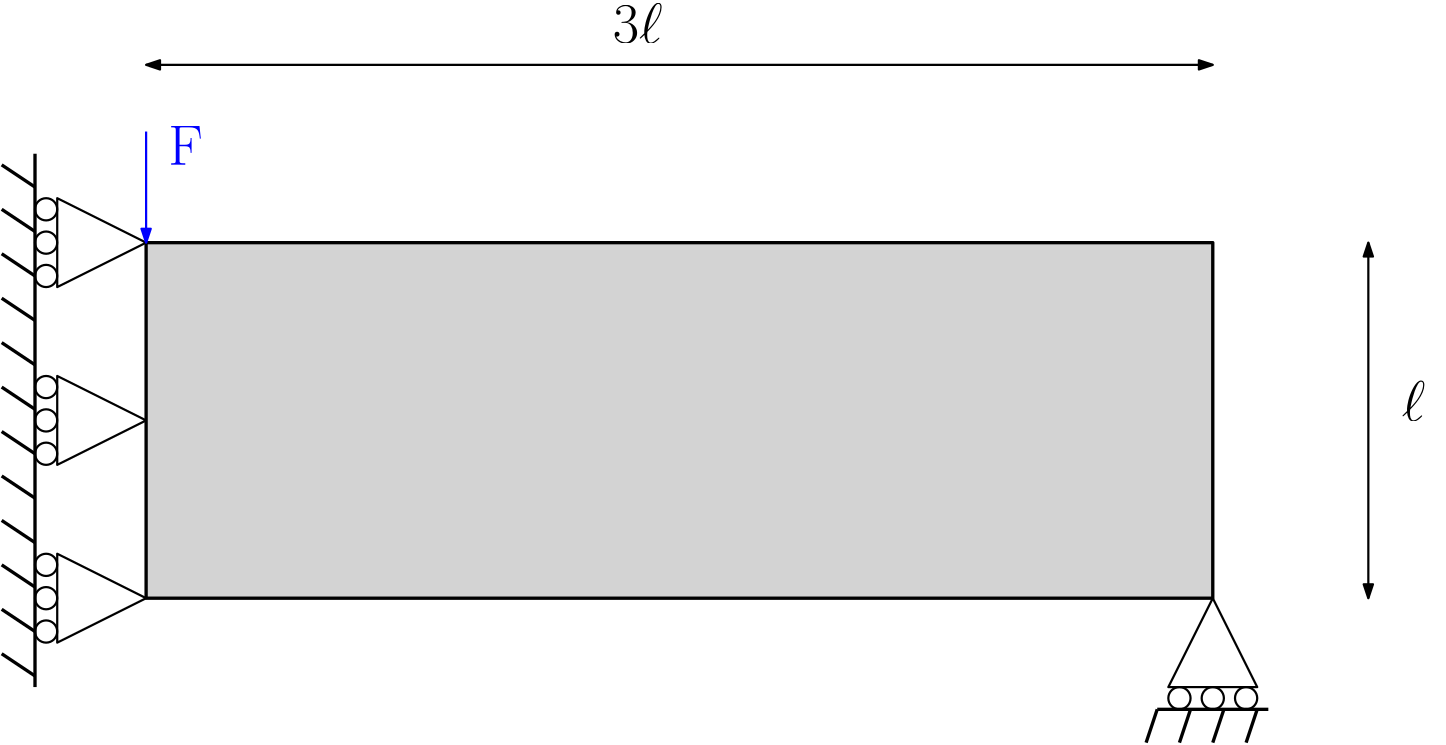 <?xml version="1.0"?>
<!DOCTYPE ipe SYSTEM "ipe.dtd">
<ipe version="70206" creator="Ipe 7.2.7">
<info created="D:20181203165230" modified="D:20181203165230"/>
<ipestyle name="basic">
<symbol name="arrow/arc(spx)">
<path stroke="sym-stroke" fill="sym-stroke" pen="sym-pen">
0 0 m
-1 0.333 l
-1 -0.333 l
h
</path>
</symbol>
<symbol name="arrow/farc(spx)">
<path stroke="sym-stroke" fill="white" pen="sym-pen">
0 0 m
-1 0.333 l
-1 -0.333 l
h
</path>
</symbol>
<symbol name="arrow/ptarc(spx)">
<path stroke="sym-stroke" fill="sym-stroke" pen="sym-pen">
0 0 m
-1 0.333 l
-0.8 0 l
-1 -0.333 l
h
</path>
</symbol>
<symbol name="arrow/fptarc(spx)">
<path stroke="sym-stroke" fill="white" pen="sym-pen">
0 0 m
-1 0.333 l
-0.8 0 l
-1 -0.333 l
h
</path>
</symbol>
<symbol name="mark/circle(sx)" transformations="translations">
<path fill="sym-stroke">
0.6 0 0 0.6 0 0 e
0.4 0 0 0.4 0 0 e
</path>
</symbol>
<symbol name="mark/disk(sx)" transformations="translations">
<path fill="sym-stroke">
0.6 0 0 0.6 0 0 e
</path>
</symbol>
<symbol name="mark/fdisk(sfx)" transformations="translations">
<group>
<path fill="sym-fill">
0.5 0 0 0.5 0 0 e
</path>
<path fill="sym-stroke" fillrule="eofill">
0.6 0 0 0.6 0 0 e
0.4 0 0 0.4 0 0 e
</path>
</group>
</symbol>
<symbol name="mark/box(sx)" transformations="translations">
<path fill="sym-stroke" fillrule="eofill">
-0.6 -0.6 m
0.6 -0.6 l
0.6 0.6 l
-0.6 0.6 l
h
-0.4 -0.4 m
0.4 -0.4 l
0.4 0.4 l
-0.4 0.4 l
h
</path>
</symbol>
<symbol name="mark/square(sx)" transformations="translations">
<path fill="sym-stroke">
-0.6 -0.6 m
0.6 -0.6 l
0.6 0.6 l
-0.6 0.6 l
h
</path>
</symbol>
<symbol name="mark/fsquare(sfx)" transformations="translations">
<group>
<path fill="sym-fill">
-0.5 -0.5 m
0.5 -0.5 l
0.5 0.5 l
-0.5 0.5 l
h
</path>
<path fill="sym-stroke" fillrule="eofill">
-0.6 -0.6 m
0.6 -0.6 l
0.6 0.6 l
-0.6 0.6 l
h
-0.4 -0.4 m
0.4 -0.4 l
0.4 0.4 l
-0.4 0.4 l
h
</path>
</group>
</symbol>
<symbol name="mark/cross(sx)" transformations="translations">
<group>
<path fill="sym-stroke">
-0.43 -0.57 m
0.57 0.43 l
0.43 0.57 l
-0.57 -0.43 l
h
</path>
<path fill="sym-stroke">
-0.43 0.57 m
0.57 -0.43 l
0.43 -0.57 l
-0.57 0.43 l
h
</path>
</group>
</symbol>
<symbol name="arrow/fnormal(spx)">
<path stroke="sym-stroke" fill="white" pen="sym-pen">
0 0 m
-1 0.333 l
-1 -0.333 l
h
</path>
</symbol>
<symbol name="arrow/pointed(spx)">
<path stroke="sym-stroke" fill="sym-stroke" pen="sym-pen">
0 0 m
-1 0.333 l
-0.8 0 l
-1 -0.333 l
h
</path>
</symbol>
<symbol name="arrow/fpointed(spx)">
<path stroke="sym-stroke" fill="white" pen="sym-pen">
0 0 m
-1 0.333 l
-0.8 0 l
-1 -0.333 l
h
</path>
</symbol>
<symbol name="arrow/linear(spx)">
<path stroke="sym-stroke" pen="sym-pen">
-1 0.333 m
0 0 l
-1 -0.333 l
</path>
</symbol>
<symbol name="arrow/fdouble(spx)">
<path stroke="sym-stroke" fill="white" pen="sym-pen">
0 0 m
-1 0.333 l
-1 -0.333 l
h
-1 0 m
-2 0.333 l
-2 -0.333 l
h
</path>
</symbol>
<symbol name="arrow/double(spx)">
<path stroke="sym-stroke" fill="sym-stroke" pen="sym-pen">
0 0 m
-1 0.333 l
-1 -0.333 l
h
-1 0 m
-2 0.333 l
-2 -0.333 l
h
</path>
</symbol>
<pen name="heavier" value="0.8"/>
<pen name="fat" value="1.2"/>
<pen name="ultrafat" value="2"/>
<symbolsize name="large" value="5"/>
<symbolsize name="small" value="2"/>
<symbolsize name="tiny" value="1.1"/>
<arrowsize name="large" value="10"/>
<arrowsize name="small" value="5"/>
<arrowsize name="tiny" value="3"/>
<color name="red" value="1 0 0"/>
<color name="green" value="0 1 0"/>
<color name="blue" value="0 0 1"/>
<color name="yellow" value="1 1 0"/>
<color name="orange" value="1 0.647 0"/>
<color name="gold" value="1 0.843 0"/>
<color name="purple" value="0.627 0.125 0.941"/>
<color name="gray" value="0.745"/>
<color name="brown" value="0.647 0.165 0.165"/>
<color name="navy" value="0 0 0.502"/>
<color name="pink" value="1 0.753 0.796"/>
<color name="seagreen" value="0.18 0.545 0.341"/>
<color name="turquoise" value="0.251 0.878 0.816"/>
<color name="violet" value="0.933 0.51 0.933"/>
<color name="darkblue" value="0 0 0.545"/>
<color name="darkcyan" value="0 0.545 0.545"/>
<color name="darkgray" value="0.663"/>
<color name="darkgreen" value="0 0.392 0"/>
<color name="darkmagenta" value="0.545 0 0.545"/>
<color name="darkorange" value="1 0.549 0"/>
<color name="darkred" value="0.545 0 0"/>
<color name="lightblue" value="0.678 0.847 0.902"/>
<color name="lightcyan" value="0.878 1 1"/>
<color name="lightgray" value="0.827"/>
<color name="lightgreen" value="0.565 0.933 0.565"/>
<color name="lightyellow" value="1 1 0.878"/>
<dashstyle name="dashed" value="[4] 0"/>
<dashstyle name="dotted" value="[1 3] 0"/>
<dashstyle name="dash dotted" value="[4 2 1 2] 0"/>
<dashstyle name="dash dot dotted" value="[4 2 1 2 1 2] 0"/>
<textsize name="large" value="\large"/>
<textsize name="small" value="\small"/>
<textsize name="tiny" value="\tiny"/>
<textsize name="Large" value="\Large"/>
<textsize name="LARGE" value="\LARGE"/>
<textsize name="huge" value="\huge"/>
<textsize name="Huge" value="\Huge"/>
<textsize name="footnote" value="\footnotesize"/>
<textstyle name="center" begin="\begin{center}" end="\end{center}"/>
<textstyle name="itemize" begin="\begin{itemize}" end="\end{itemize}"/>
<textstyle name="item" begin="\begin{itemize}\item{}" end="\end{itemize}"/>
<gridsize name="4 pts" value="4"/>
<gridsize name="8 pts (~3 mm)" value="8"/>
<gridsize name="16 pts (~6 mm)" value="16"/>
<gridsize name="32 pts (~12 mm)" value="32"/>
<gridsize name="10 pts (~3.5 mm)" value="10"/>
<gridsize name="20 pts (~7 mm)" value="20"/>
<gridsize name="14 pts (~5 mm)" value="14"/>
<gridsize name="28 pts (~10 mm)" value="28"/>
<gridsize name="56 pts (~20 mm)" value="56"/>
<anglesize name="90 deg" value="90"/>
<anglesize name="60 deg" value="60"/>
<anglesize name="45 deg" value="45"/>
<anglesize name="30 deg" value="30"/>
<anglesize name="22.5 deg" value="22.5"/>
<opacity name="10%" value="0.1"/>
<opacity name="30%" value="0.3"/>
<opacity name="50%" value="0.5"/>
<opacity name="75%" value="0.75"/>
<tiling name="falling" angle="-60" step="4" width="1"/>
<tiling name="rising" angle="30" step="4" width="1"/>
</ipestyle>
<page>
<layer name="alpha"/>
<view layers="alpha" active="alpha"/>
<path layer="alpha" matrix="1 0 0 1 -104 -32" stroke="black" fill="lightgray" pen="fat">
192 496 m
576 496 l
576 368 l
192 368 l
192 496 l
</path>
<path matrix="1 0 0 1 -56 0" stroke="black" pen="heavier">
144 464 m
112 480 l
112 448 l
144 464 l
</path>
<path matrix="1 0 0 1 -56 0" stroke="black" pen="heavier">
144 400 m
112 416 l
112 384 l
144 400 l
</path>
<path matrix="1 0 0 1 -56 0" stroke="black" pen="heavier">
144 336 m
112 352 l
112 320 l
144 336 l
</path>
<path matrix="1 0 0 1 -56 0" stroke="black" pen="heavier">
528 336 m
512 304 l
544 304 l
528 336 l
</path>
<path matrix="1 0 0 1 -156 -20" stroke="black" pen="heavier">
4 0 0 4 208 496 e
</path>
<path matrix="1 0 0 1 -156 -44" stroke="black" pen="heavier">
4 0 0 4 208 496 e
</path>
<path matrix="1 0 0 1 -156 -32" stroke="black" pen="heavier">
4 0 0 4 208 496 e
</path>
<path matrix="1 0 0 1 -156 -84" stroke="black" pen="heavier">
4 0 0 4 208 496 e
</path>
<path matrix="1 0 0 1 -156 -108" stroke="black" pen="heavier">
4 0 0 4 208 496 e
</path>
<path matrix="1 0 0 1 -156 -96" stroke="black" pen="heavier">
4 0 0 4 208 496 e
</path>
<path matrix="1 0 0 1 -156 -148" stroke="black" pen="heavier">
4 0 0 4 208 496 e
</path>
<path matrix="1 0 0 1 -156 -172" stroke="black" pen="heavier">
4 0 0 4 208 496 e
</path>
<path matrix="1 0 0 1 -156 -160" stroke="black" pen="heavier">
4 0 0 4 208 496 e
</path>
<path matrix="1 0 0 1 -56 0" stroke="black" pen="fat">
104 496 m
104 304 l
</path>
<path matrix="1 0 0 1 -56 0" stroke="black" pen="fat">
104 484 m
92 492 l
</path>
<path matrix="1 0 0 1 -56 0" stroke="black" pen="fat">
104 468 m
92 476 l
</path>
<path matrix="1 0 0 1 -56 -40" stroke="black" pen="fat">
104 492 m
92 500 l
</path>
<path matrix="1 0 0 1 -56 -40" stroke="black" pen="fat">
104 476 m
92 484 l
</path>
<path matrix="1 0 0 1 -56 -40" stroke="black" pen="fat">
104 460 m
92 468 l
</path>
<path matrix="1 0 0 1 -56 -80" stroke="black" pen="fat">
104 484 m
92 492 l
</path>
<path matrix="1 0 0 1 -56 -80" stroke="black" pen="fat">
104 468 m
92 476 l
</path>
<path matrix="1 0 0 1 -56 -120" stroke="black" pen="fat">
104 492 m
92 500 l
</path>
<path matrix="1 0 0 1 -56 -120" stroke="black" pen="fat">
104 476 m
92 484 l
</path>
<path matrix="1 0 0 1 -56 -120" stroke="black" pen="fat">
104 460 m
92 468 l
</path>
<path matrix="1 0 0 1 -56 -160" stroke="black" pen="fat">
104 484 m
92 492 l
</path>
<path matrix="1 0 0 1 -56 -160" stroke="black" pen="fat">
104 468 m
92 476 l
</path>
<path matrix="1 0 0 1 252 -196" stroke="black" pen="heavier">
4 0 0 4 208 496 e
</path>
<path matrix="1 0 0 1 276 -196" stroke="black" pen="heavier">
4 0 0 4 208 496 e
</path>
<path matrix="1 0 0 1 264 -196" stroke="black" pen="heavier">
4 0 0 4 208 496 e
</path>
<path matrix="1 0 0 1 -56 0" stroke="black" pen="fat">
508 296 m
548 296 l
</path>
<path matrix="1 0 0 1 -56 0" stroke="black" pen="fat">
544 296 m
540 284 l
</path>
<path matrix="1 0 0 1 -56 0" stroke="black" pen="fat">
532 296 m
528 284 l
</path>
<path matrix="1 0 0 1 -56 0" stroke="black" pen="fat">
520 296 m
516 284 l
</path>
<path matrix="1 0 0 1 -56 0" stroke="black" pen="fat">
508 296 m
504 284 l
</path>
<path matrix="1 0 0 1 -56 0" stroke="black" pen="heavier" arrow="normal/small" rarrow="normal/small">
144 528 m
528 528 l
</path>
<text matrix="1 0 0 1 -40 -8" transformations="translations" pos="296 544" stroke="black" type="label" width="24.204" height="14.349" depth="0" valign="baseline" size="huge">$3\ell$
</text>
<path stroke="black" pen="heavier" arrow="normal/small" rarrow="normal/small">
528 464 m
528 336 l
</path>
<text matrix="1 0 0 1 -8 -20" transformations="translations" pos="548 420" stroke="black" type="label" width="14.728" height="14.349" depth="0" valign="baseline" size="huge">$\ell$
</text>
<path stroke="blue" pen="heavier" arrow="normal/small">
88 504 m
88 464 l
</path>
<text matrix="1 0 0 1 -4 -4" transformations="translations" pos="100 496" stroke="blue" type="label" width="12.441" height="14.116" depth="0" valign="baseline" size="huge">F</text>
</page>
</ipe>

